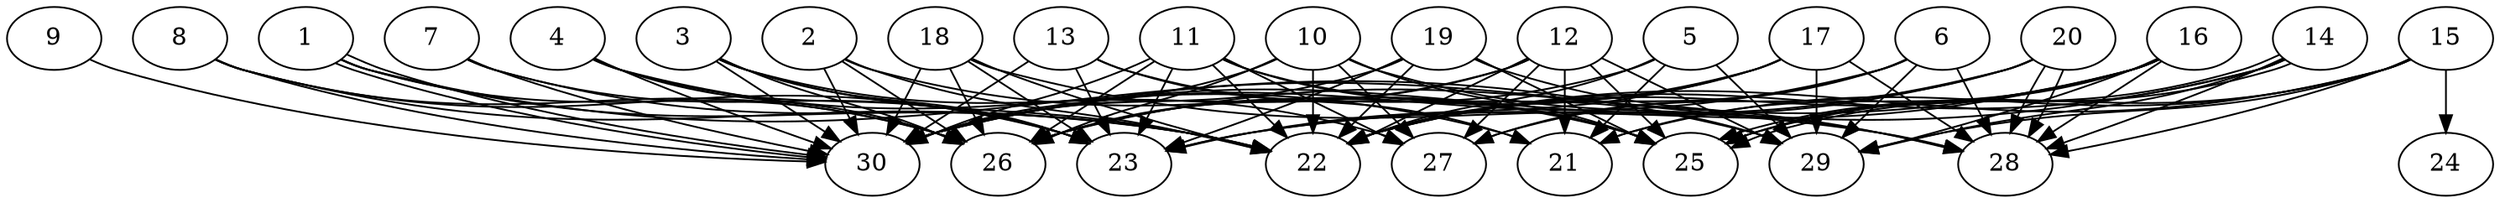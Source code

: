 // DAG automatically generated by daggen at Tue Aug  6 16:27:24 2019
// ./daggen --dot -n 30 --ccr 0.5 --fat 0.8 --regular 0.5 --density 0.9 --mindata 5242880 --maxdata 52428800 
digraph G {
  1 [size="60059648", alpha="0.02", expect_size="30029824"] 
  1 -> 22 [size ="30029824"]
  1 -> 26 [size ="30029824"]
  1 -> 29 [size ="30029824"]
  1 -> 30 [size ="30029824"]
  1 -> 30 [size ="30029824"]
  2 [size="38799360", alpha="0.07", expect_size="19399680"] 
  2 -> 22 [size ="19399680"]
  2 -> 25 [size ="19399680"]
  2 -> 26 [size ="19399680"]
  2 -> 30 [size ="19399680"]
  3 [size="88203264", alpha="0.15", expect_size="44101632"] 
  3 -> 22 [size ="44101632"]
  3 -> 23 [size ="44101632"]
  3 -> 26 [size ="44101632"]
  3 -> 27 [size ="44101632"]
  3 -> 30 [size ="44101632"]
  4 [size="19750912", alpha="0.05", expect_size="9875456"] 
  4 -> 21 [size ="9875456"]
  4 -> 23 [size ="9875456"]
  4 -> 26 [size ="9875456"]
  4 -> 30 [size ="9875456"]
  5 [size="32086016", alpha="0.10", expect_size="16043008"] 
  5 -> 21 [size ="16043008"]
  5 -> 22 [size ="16043008"]
  5 -> 26 [size ="16043008"]
  5 -> 29 [size ="16043008"]
  6 [size="61097984", alpha="0.08", expect_size="30548992"] 
  6 -> 22 [size ="30548992"]
  6 -> 27 [size ="30548992"]
  6 -> 28 [size ="30548992"]
  6 -> 29 [size ="30548992"]
  6 -> 30 [size ="30548992"]
  7 [size="88150016", alpha="0.05", expect_size="44075008"] 
  7 -> 22 [size ="44075008"]
  7 -> 23 [size ="44075008"]
  7 -> 30 [size ="44075008"]
  8 [size="33005568", alpha="0.13", expect_size="16502784"] 
  8 -> 22 [size ="16502784"]
  8 -> 23 [size ="16502784"]
  8 -> 26 [size ="16502784"]
  8 -> 30 [size ="16502784"]
  9 [size="74450944", alpha="0.15", expect_size="37225472"] 
  9 -> 30 [size ="37225472"]
  10 [size="14428160", alpha="0.13", expect_size="7214080"] 
  10 -> 22 [size ="7214080"]
  10 -> 25 [size ="7214080"]
  10 -> 26 [size ="7214080"]
  10 -> 27 [size ="7214080"]
  10 -> 28 [size ="7214080"]
  10 -> 30 [size ="7214080"]
  11 [size="69232640", alpha="0.14", expect_size="34616320"] 
  11 -> 22 [size ="34616320"]
  11 -> 23 [size ="34616320"]
  11 -> 25 [size ="34616320"]
  11 -> 26 [size ="34616320"]
  11 -> 27 [size ="34616320"]
  11 -> 29 [size ="34616320"]
  11 -> 30 [size ="34616320"]
  12 [size="80627712", alpha="0.01", expect_size="40313856"] 
  12 -> 21 [size ="40313856"]
  12 -> 22 [size ="40313856"]
  12 -> 25 [size ="40313856"]
  12 -> 26 [size ="40313856"]
  12 -> 27 [size ="40313856"]
  12 -> 29 [size ="40313856"]
  12 -> 30 [size ="40313856"]
  13 [size="19849216", alpha="0.00", expect_size="9924608"] 
  13 -> 21 [size ="9924608"]
  13 -> 23 [size ="9924608"]
  13 -> 25 [size ="9924608"]
  13 -> 30 [size ="9924608"]
  14 [size="90114048", alpha="0.08", expect_size="45057024"] 
  14 -> 22 [size ="45057024"]
  14 -> 25 [size ="45057024"]
  14 -> 25 [size ="45057024"]
  14 -> 28 [size ="45057024"]
  14 -> 29 [size ="45057024"]
  14 -> 30 [size ="45057024"]
  15 [size="17569792", alpha="0.08", expect_size="8784896"] 
  15 -> 21 [size ="8784896"]
  15 -> 22 [size ="8784896"]
  15 -> 24 [size ="8784896"]
  15 -> 25 [size ="8784896"]
  15 -> 28 [size ="8784896"]
  15 -> 29 [size ="8784896"]
  16 [size="65189888", alpha="0.13", expect_size="32594944"] 
  16 -> 21 [size ="32594944"]
  16 -> 22 [size ="32594944"]
  16 -> 23 [size ="32594944"]
  16 -> 25 [size ="32594944"]
  16 -> 26 [size ="32594944"]
  16 -> 28 [size ="32594944"]
  16 -> 29 [size ="32594944"]
  17 [size="101482496", alpha="0.09", expect_size="50741248"] 
  17 -> 22 [size ="50741248"]
  17 -> 23 [size ="50741248"]
  17 -> 26 [size ="50741248"]
  17 -> 28 [size ="50741248"]
  17 -> 29 [size ="50741248"]
  18 [size="28485632", alpha="0.20", expect_size="14242816"] 
  18 -> 22 [size ="14242816"]
  18 -> 23 [size ="14242816"]
  18 -> 26 [size ="14242816"]
  18 -> 28 [size ="14242816"]
  18 -> 30 [size ="14242816"]
  19 [size="89458688", alpha="0.04", expect_size="44729344"] 
  19 -> 22 [size ="44729344"]
  19 -> 23 [size ="44729344"]
  19 -> 25 [size ="44729344"]
  19 -> 28 [size ="44729344"]
  19 -> 30 [size ="44729344"]
  20 [size="65120256", alpha="0.09", expect_size="32560128"] 
  20 -> 23 [size ="32560128"]
  20 -> 27 [size ="32560128"]
  20 -> 28 [size ="32560128"]
  20 -> 28 [size ="32560128"]
  20 -> 30 [size ="32560128"]
  21 [size="31266816", alpha="0.04", expect_size="15633408"] 
  22 [size="97933312", alpha="0.06", expect_size="48966656"] 
  23 [size="101066752", alpha="0.04", expect_size="50533376"] 
  24 [size="103196672", alpha="0.04", expect_size="51598336"] 
  25 [size="48234496", alpha="0.08", expect_size="24117248"] 
  26 [size="87740416", alpha="0.04", expect_size="43870208"] 
  27 [size="54708224", alpha="0.15", expect_size="27354112"] 
  28 [size="95971328", alpha="0.12", expect_size="47985664"] 
  29 [size="94588928", alpha="0.02", expect_size="47294464"] 
  30 [size="18610176", alpha="0.13", expect_size="9305088"] 
}
